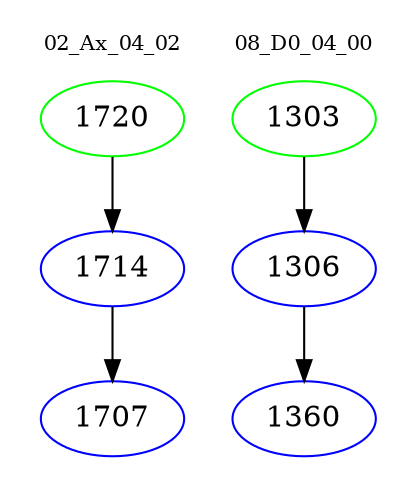 digraph{
subgraph cluster_0 {
color = white
label = "02_Ax_04_02";
fontsize=10;
T0_1720 [label="1720", color="green"]
T0_1720 -> T0_1714 [color="black"]
T0_1714 [label="1714", color="blue"]
T0_1714 -> T0_1707 [color="black"]
T0_1707 [label="1707", color="blue"]
}
subgraph cluster_1 {
color = white
label = "08_D0_04_00";
fontsize=10;
T1_1303 [label="1303", color="green"]
T1_1303 -> T1_1306 [color="black"]
T1_1306 [label="1306", color="blue"]
T1_1306 -> T1_1360 [color="black"]
T1_1360 [label="1360", color="blue"]
}
}
